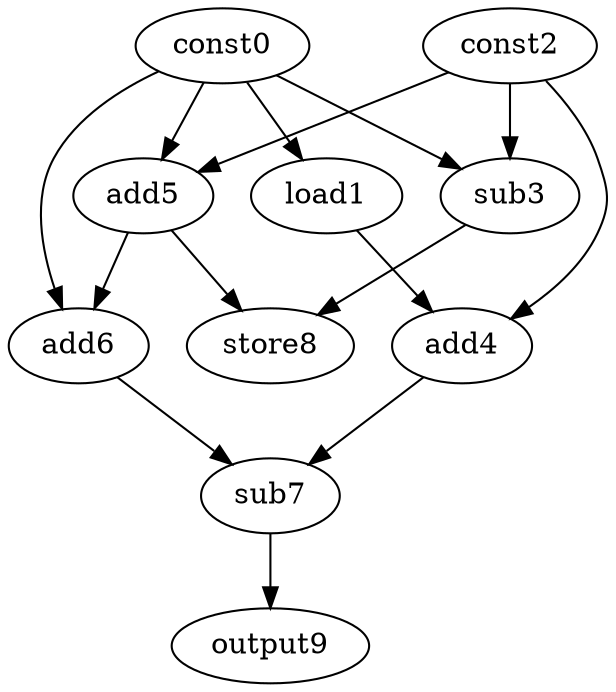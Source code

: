 digraph G { 
const0[opcode=const]; 
load1[opcode=load]; 
const2[opcode=const]; 
sub3[opcode=sub]; 
add4[opcode=add]; 
add5[opcode=add]; 
add6[opcode=add]; 
sub7[opcode=sub]; 
store8[opcode=store]; 
output9[opcode=output]; 
const0->load1[operand=0];
const0->sub3[operand=0];
const2->sub3[operand=1];
const0->add5[operand=0];
const2->add5[operand=1];
load1->add4[operand=0];
const2->add4[operand=1];
const0->add6[operand=0];
add5->add6[operand=1];
sub3->store8[operand=0];
add5->store8[operand=1];
add4->sub7[operand=0];
add6->sub7[operand=1];
sub7->output9[operand=0];
}
